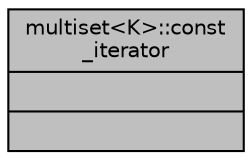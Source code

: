 digraph "multiset&lt;K&gt;::const_iterator"
{
 // INTERACTIVE_SVG=YES
  bgcolor="transparent";
  edge [fontname="Helvetica",fontsize="10",labelfontname="Helvetica",labelfontsize="10"];
  node [fontname="Helvetica",fontsize="10",shape=record];
  Node1 [label="{multiset\<K\>::const\l_iterator\n||}",height=0.2,width=0.4,color="black", fillcolor="grey75", style="filled", fontcolor="black"];
}
